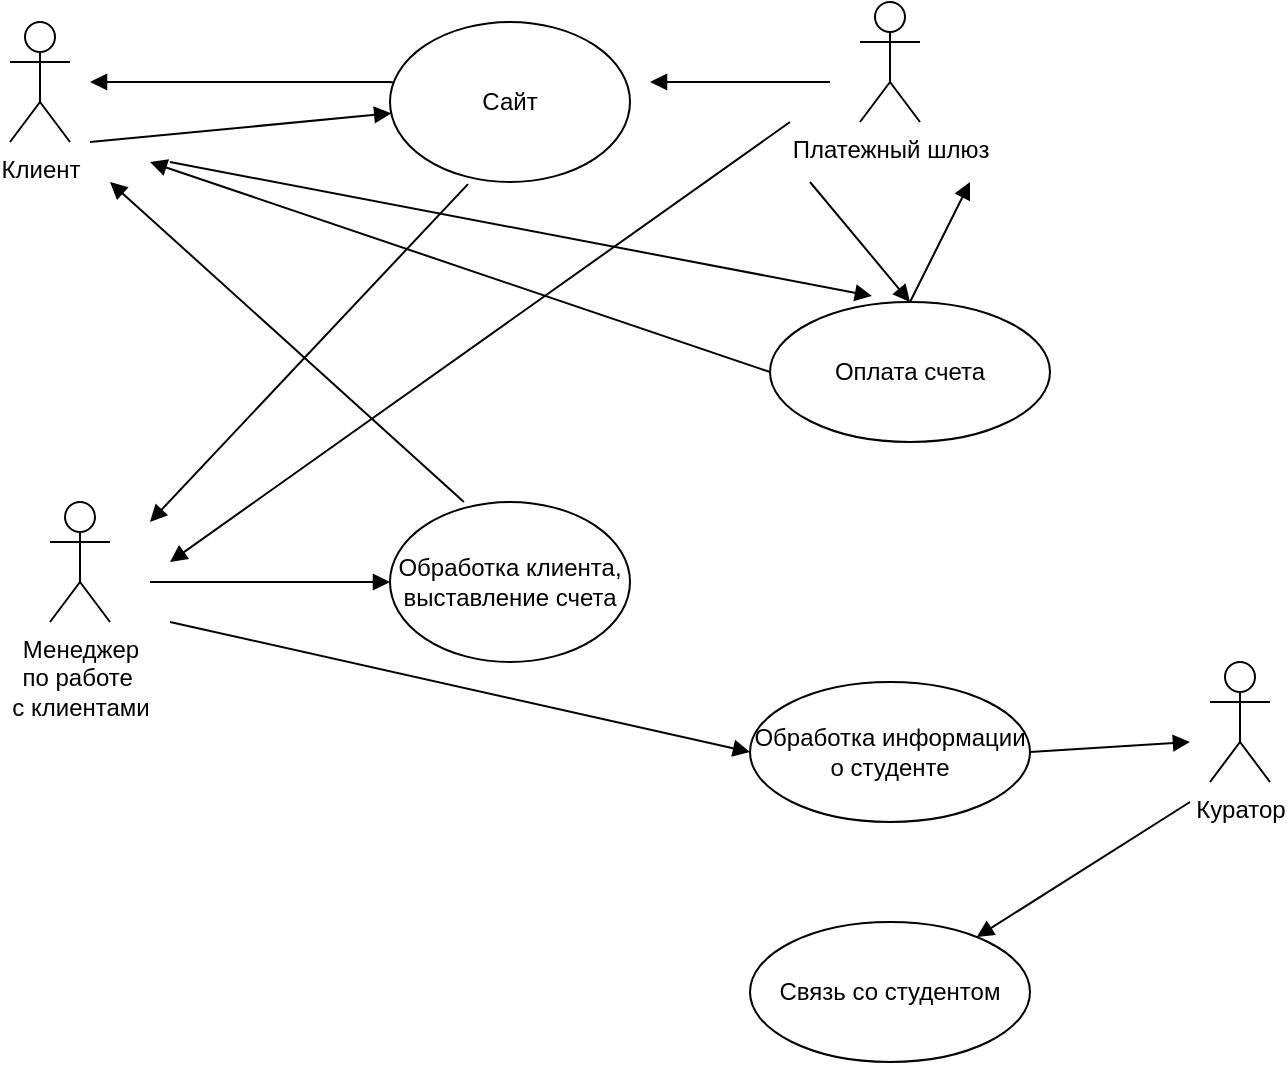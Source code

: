 <mxfile version="20.0.4" type="device"><diagram id="TMMYbBP23AWtN3xjjdMx" name="Страница 1"><mxGraphModel dx="1102" dy="659" grid="1" gridSize="10" guides="1" tooltips="1" connect="1" arrows="1" fold="1" page="1" pageScale="1" pageWidth="827" pageHeight="1169" math="0" shadow="0"><root><mxCell id="0"/><mxCell id="1" parent="0"/><mxCell id="px4N9xbSM9Vgdbd0hcJj-1" value="Клиент" style="shape=umlActor;verticalLabelPosition=bottom;verticalAlign=top;html=1;outlineConnect=0;" vertex="1" parent="1"><mxGeometry x="10" y="40" width="30" height="60" as="geometry"/></mxCell><mxCell id="px4N9xbSM9Vgdbd0hcJj-2" value="Сайт" style="ellipse;whiteSpace=wrap;html=1;" vertex="1" parent="1"><mxGeometry x="200" y="40" width="120" height="80" as="geometry"/></mxCell><mxCell id="px4N9xbSM9Vgdbd0hcJj-4" value="" style="html=1;verticalAlign=bottom;endArrow=block;rounded=0;" edge="1" parent="1" target="px4N9xbSM9Vgdbd0hcJj-2"><mxGeometry width="80" relative="1" as="geometry"><mxPoint x="50" y="100" as="sourcePoint"/><mxPoint x="120" y="79.5" as="targetPoint"/></mxGeometry></mxCell><mxCell id="px4N9xbSM9Vgdbd0hcJj-12" value="Платежный шлюз" style="shape=umlActor;verticalLabelPosition=bottom;verticalAlign=top;html=1;" vertex="1" parent="1"><mxGeometry x="435" y="30" width="30" height="60" as="geometry"/></mxCell><mxCell id="px4N9xbSM9Vgdbd0hcJj-13" value="" style="html=1;verticalAlign=bottom;endArrow=block;rounded=0;entryX=0.5;entryY=0;entryDx=0;entryDy=0;" edge="1" parent="1" target="px4N9xbSM9Vgdbd0hcJj-24"><mxGeometry x="-0.195" y="28" width="80" relative="1" as="geometry"><mxPoint x="410" y="120" as="sourcePoint"/><mxPoint x="160" y="200" as="targetPoint"/><mxPoint as="offset"/></mxGeometry></mxCell><mxCell id="px4N9xbSM9Vgdbd0hcJj-15" value="Обработка клиента,&lt;br&gt;выставление счета" style="ellipse;whiteSpace=wrap;html=1;" vertex="1" parent="1"><mxGeometry x="200" y="280" width="120" height="80" as="geometry"/></mxCell><mxCell id="px4N9xbSM9Vgdbd0hcJj-17" value="Менеджер&lt;br&gt;по работе&amp;nbsp;&lt;br&gt;с клиентами" style="shape=umlActor;verticalLabelPosition=bottom;verticalAlign=top;html=1;" vertex="1" parent="1"><mxGeometry x="30" y="280" width="30" height="60" as="geometry"/></mxCell><mxCell id="px4N9xbSM9Vgdbd0hcJj-18" value="" style="html=1;verticalAlign=bottom;endArrow=block;rounded=0;" edge="1" parent="1" target="px4N9xbSM9Vgdbd0hcJj-15"><mxGeometry x="-0.167" y="10" width="80" relative="1" as="geometry"><mxPoint x="80" y="320" as="sourcePoint"/><mxPoint x="450" y="200" as="targetPoint"/><mxPoint as="offset"/></mxGeometry></mxCell><mxCell id="px4N9xbSM9Vgdbd0hcJj-19" value="" style="html=1;verticalAlign=bottom;endArrow=block;rounded=0;exitX=0.325;exitY=1.013;exitDx=0;exitDy=0;exitPerimeter=0;" edge="1" parent="1" source="px4N9xbSM9Vgdbd0hcJj-2"><mxGeometry x="-0.089" y="32" width="80" relative="1" as="geometry"><mxPoint x="370" y="210" as="sourcePoint"/><mxPoint x="80" y="290" as="targetPoint"/><mxPoint as="offset"/></mxGeometry></mxCell><mxCell id="px4N9xbSM9Vgdbd0hcJj-21" value="" style="html=1;verticalAlign=bottom;endArrow=block;rounded=0;exitX=0.5;exitY=0;exitDx=0;exitDy=0;" edge="1" parent="1" source="px4N9xbSM9Vgdbd0hcJj-24"><mxGeometry x="-0.195" y="28" width="80" relative="1" as="geometry"><mxPoint x="340" y="40" as="sourcePoint"/><mxPoint x="490" y="120" as="targetPoint"/><mxPoint as="offset"/></mxGeometry></mxCell><mxCell id="px4N9xbSM9Vgdbd0hcJj-22" value="" style="html=1;verticalAlign=bottom;endArrow=block;rounded=0;" edge="1" parent="1" source="px4N9xbSM9Vgdbd0hcJj-2"><mxGeometry x="-0.195" y="28" width="80" relative="1" as="geometry"><mxPoint x="90" y="50" as="sourcePoint"/><mxPoint x="50" y="70" as="targetPoint"/><mxPoint as="offset"/><Array as="points"><mxPoint x="200" y="70"/></Array></mxGeometry></mxCell><mxCell id="px4N9xbSM9Vgdbd0hcJj-23" value="" style="html=1;verticalAlign=bottom;endArrow=block;rounded=0;exitX=0.308;exitY=0;exitDx=0;exitDy=0;exitPerimeter=0;" edge="1" parent="1" source="px4N9xbSM9Vgdbd0hcJj-15"><mxGeometry x="-0.195" y="28" width="80" relative="1" as="geometry"><mxPoint x="260" y="240" as="sourcePoint"/><mxPoint x="60" y="120" as="targetPoint"/><mxPoint as="offset"/></mxGeometry></mxCell><mxCell id="px4N9xbSM9Vgdbd0hcJj-24" value="Оплата счета" style="ellipse;whiteSpace=wrap;html=1;" vertex="1" parent="1"><mxGeometry x="390" y="180" width="140" height="70" as="geometry"/></mxCell><mxCell id="px4N9xbSM9Vgdbd0hcJj-25" value="" style="html=1;verticalAlign=bottom;endArrow=block;rounded=0;entryX=0.364;entryY=-0.043;entryDx=0;entryDy=0;entryPerimeter=0;" edge="1" parent="1" target="px4N9xbSM9Vgdbd0hcJj-24"><mxGeometry x="-0.195" y="28" width="80" relative="1" as="geometry"><mxPoint x="90" y="110" as="sourcePoint"/><mxPoint x="248.463" y="188.994" as="targetPoint"/><mxPoint as="offset"/></mxGeometry></mxCell><mxCell id="px4N9xbSM9Vgdbd0hcJj-26" value="" style="html=1;verticalAlign=bottom;endArrow=block;rounded=0;exitX=0;exitY=0.5;exitDx=0;exitDy=0;" edge="1" parent="1" source="px4N9xbSM9Vgdbd0hcJj-24"><mxGeometry x="-0.195" y="28" width="80" relative="1" as="geometry"><mxPoint x="330" y="210" as="sourcePoint"/><mxPoint x="80" y="110" as="targetPoint"/><mxPoint as="offset"/></mxGeometry></mxCell><mxCell id="px4N9xbSM9Vgdbd0hcJj-28" value="Обработка информации о студенте" style="ellipse;whiteSpace=wrap;html=1;" vertex="1" parent="1"><mxGeometry x="380" y="370" width="140" height="70" as="geometry"/></mxCell><mxCell id="px4N9xbSM9Vgdbd0hcJj-29" value="" style="html=1;verticalAlign=bottom;endArrow=block;rounded=0;" edge="1" parent="1"><mxGeometry x="-0.195" y="28" width="80" relative="1" as="geometry"><mxPoint x="420" y="70" as="sourcePoint"/><mxPoint x="330" y="70" as="targetPoint"/><mxPoint as="offset"/></mxGeometry></mxCell><mxCell id="px4N9xbSM9Vgdbd0hcJj-30" value="" style="html=1;verticalAlign=bottom;endArrow=block;rounded=0;entryX=0;entryY=0.5;entryDx=0;entryDy=0;" edge="1" parent="1" target="px4N9xbSM9Vgdbd0hcJj-28"><mxGeometry x="-0.195" y="28" width="80" relative="1" as="geometry"><mxPoint x="90" y="340" as="sourcePoint"/><mxPoint x="108.463" y="448.994" as="targetPoint"/><mxPoint as="offset"/></mxGeometry></mxCell><mxCell id="px4N9xbSM9Vgdbd0hcJj-31" value="" style="html=1;verticalAlign=bottom;endArrow=block;rounded=0;" edge="1" parent="1"><mxGeometry x="-0.195" y="28" width="80" relative="1" as="geometry"><mxPoint x="400" y="90" as="sourcePoint"/><mxPoint x="90" y="310" as="targetPoint"/><mxPoint as="offset"/></mxGeometry></mxCell><mxCell id="px4N9xbSM9Vgdbd0hcJj-32" value="Куратор" style="shape=umlActor;verticalLabelPosition=bottom;verticalAlign=top;html=1;" vertex="1" parent="1"><mxGeometry x="610" y="360" width="30" height="60" as="geometry"/></mxCell><mxCell id="px4N9xbSM9Vgdbd0hcJj-33" value="" style="html=1;verticalAlign=bottom;endArrow=block;rounded=0;exitX=1;exitY=0.5;exitDx=0;exitDy=0;" edge="1" parent="1" source="px4N9xbSM9Vgdbd0hcJj-28"><mxGeometry x="-0.195" y="28" width="80" relative="1" as="geometry"><mxPoint x="550" y="340" as="sourcePoint"/><mxPoint x="600" y="400" as="targetPoint"/><mxPoint as="offset"/></mxGeometry></mxCell><mxCell id="px4N9xbSM9Vgdbd0hcJj-34" value="Связь со студентом" style="ellipse;whiteSpace=wrap;html=1;" vertex="1" parent="1"><mxGeometry x="380" y="490" width="140" height="70" as="geometry"/></mxCell><mxCell id="px4N9xbSM9Vgdbd0hcJj-35" value="" style="html=1;verticalAlign=bottom;endArrow=block;rounded=0;" edge="1" parent="1" target="px4N9xbSM9Vgdbd0hcJj-34"><mxGeometry x="-0.195" y="28" width="80" relative="1" as="geometry"><mxPoint x="600" y="430" as="sourcePoint"/><mxPoint x="468.463" y="478.994" as="targetPoint"/><mxPoint as="offset"/></mxGeometry></mxCell></root></mxGraphModel></diagram></mxfile>